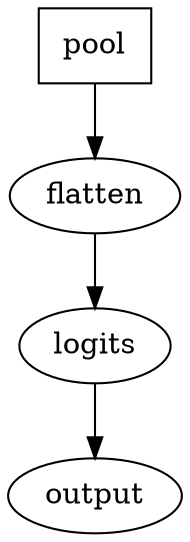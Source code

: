 digraph head_a {
    pool  [op_type="pool",
            shape=box,
            input=yes];
    flatten [op_type="flatten" ];
    logits [op_type="logits"];
    output [op_type="output", 
           output=yes];

    pool->flatten -> logits -> output;
}